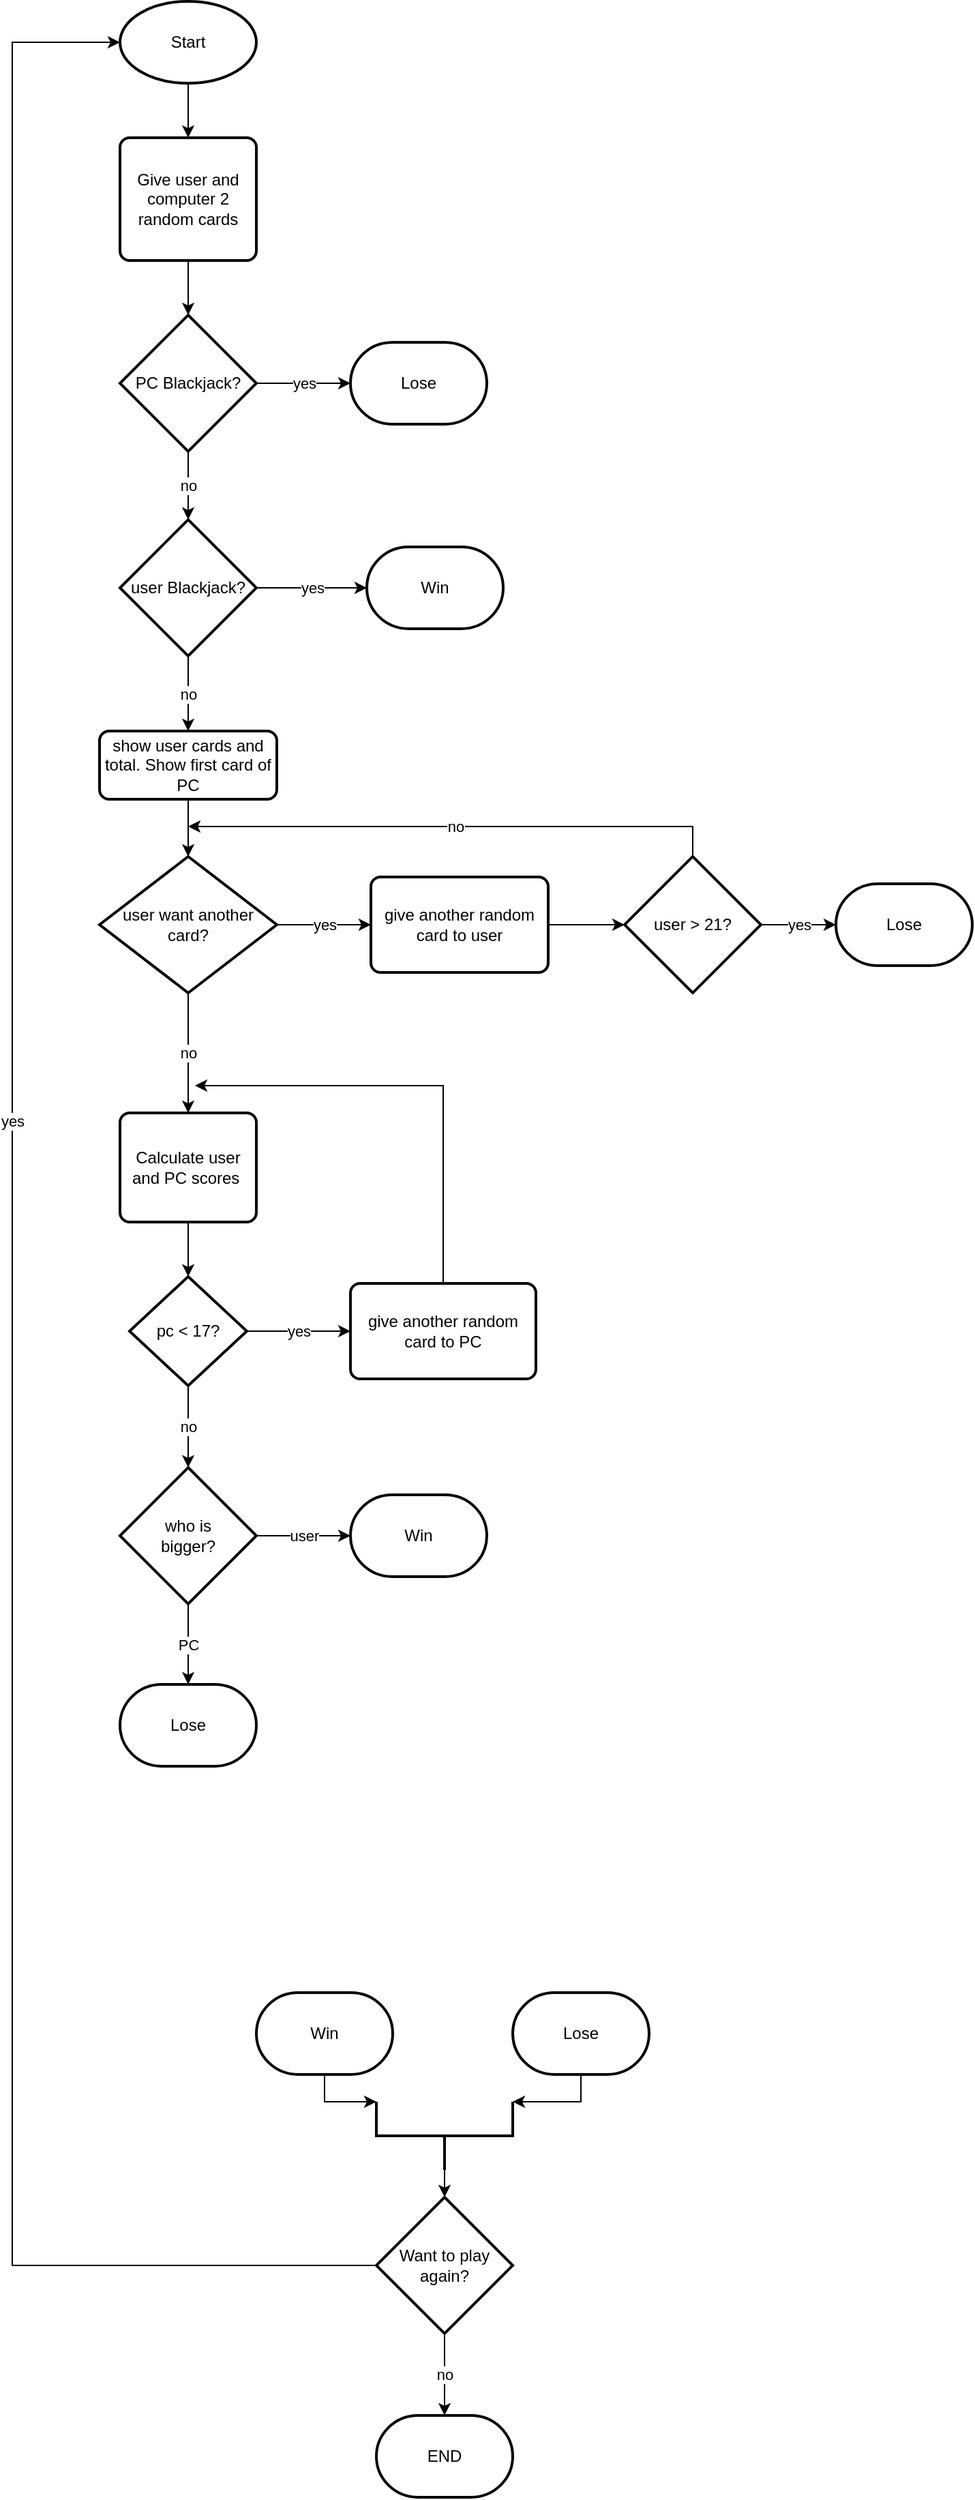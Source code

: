 <mxfile>
    <diagram id="im0muWC9n7wGWK9ruEcm" name="Page-1">
        <mxGraphModel dx="771" dy="734" grid="1" gridSize="10" guides="1" tooltips="1" connect="1" arrows="1" fold="1" page="1" pageScale="1" pageWidth="827" pageHeight="1169" math="0" shadow="0">
            <root>
                <mxCell id="0"/>
                <mxCell id="1" parent="0"/>
                <mxCell id="ZJ2TVZIrwNjvePDaw6U7-8" value="" style="edgeStyle=orthogonalEdgeStyle;rounded=0;orthogonalLoop=1;jettySize=auto;html=1;" parent="1" source="ZJ2TVZIrwNjvePDaw6U7-6" target="ZJ2TVZIrwNjvePDaw6U7-7" edge="1">
                    <mxGeometry relative="1" as="geometry"/>
                </mxCell>
                <mxCell id="ZJ2TVZIrwNjvePDaw6U7-6" value="Start" style="strokeWidth=2;html=1;shape=mxgraph.flowchart.start_1;whiteSpace=wrap;" parent="1" vertex="1">
                    <mxGeometry x="109" y="50" width="100" height="60" as="geometry"/>
                </mxCell>
                <mxCell id="2" value="" style="edgeStyle=orthogonalEdgeStyle;rounded=0;orthogonalLoop=1;jettySize=auto;html=1;" edge="1" parent="1" source="ZJ2TVZIrwNjvePDaw6U7-7" target="ZJ2TVZIrwNjvePDaw6U7-9">
                    <mxGeometry relative="1" as="geometry"/>
                </mxCell>
                <mxCell id="ZJ2TVZIrwNjvePDaw6U7-7" value="Give user and computer 2 random cards" style="rounded=1;whiteSpace=wrap;html=1;absoluteArcSize=1;arcSize=14;strokeWidth=2;" parent="1" vertex="1">
                    <mxGeometry x="109" y="150" width="100" height="90" as="geometry"/>
                </mxCell>
                <mxCell id="ZJ2TVZIrwNjvePDaw6U7-20" value="yes" style="edgeStyle=orthogonalEdgeStyle;rounded=0;orthogonalLoop=1;jettySize=auto;html=1;" parent="1" source="ZJ2TVZIrwNjvePDaw6U7-9" target="ZJ2TVZIrwNjvePDaw6U7-14" edge="1">
                    <mxGeometry relative="1" as="geometry"/>
                </mxCell>
                <mxCell id="6" value="no" style="edgeStyle=orthogonalEdgeStyle;rounded=0;orthogonalLoop=1;jettySize=auto;html=1;" edge="1" parent="1" source="ZJ2TVZIrwNjvePDaw6U7-9" target="3">
                    <mxGeometry relative="1" as="geometry"/>
                </mxCell>
                <mxCell id="ZJ2TVZIrwNjvePDaw6U7-9" value="PC Blackjack?" style="strokeWidth=2;html=1;shape=mxgraph.flowchart.decision;whiteSpace=wrap;" parent="1" vertex="1">
                    <mxGeometry x="109" y="280" width="100" height="100" as="geometry"/>
                </mxCell>
                <mxCell id="ZJ2TVZIrwNjvePDaw6U7-13" value="Win" style="strokeWidth=2;html=1;shape=mxgraph.flowchart.terminator;whiteSpace=wrap;" parent="1" vertex="1">
                    <mxGeometry x="290" y="450" width="100" height="60" as="geometry"/>
                </mxCell>
                <mxCell id="ZJ2TVZIrwNjvePDaw6U7-14" value="Lose" style="strokeWidth=2;html=1;shape=mxgraph.flowchart.terminator;whiteSpace=wrap;" parent="1" vertex="1">
                    <mxGeometry x="278" y="300" width="100" height="60" as="geometry"/>
                </mxCell>
                <mxCell id="ZJ2TVZIrwNjvePDaw6U7-51" value="" style="edgeStyle=orthogonalEdgeStyle;rounded=0;orthogonalLoop=1;jettySize=auto;html=1;" parent="1" source="ZJ2TVZIrwNjvePDaw6U7-22" target="ZJ2TVZIrwNjvePDaw6U7-49" edge="1">
                    <mxGeometry relative="1" as="geometry"/>
                </mxCell>
                <mxCell id="ZJ2TVZIrwNjvePDaw6U7-22" value="Calculate user and PC scores&amp;nbsp;" style="rounded=1;whiteSpace=wrap;html=1;absoluteArcSize=1;arcSize=14;strokeWidth=2;" parent="1" vertex="1">
                    <mxGeometry x="109" y="865" width="100" height="80" as="geometry"/>
                </mxCell>
                <mxCell id="ZJ2TVZIrwNjvePDaw6U7-41" value="" style="edgeStyle=orthogonalEdgeStyle;rounded=0;orthogonalLoop=1;jettySize=auto;html=1;" parent="1" source="ZJ2TVZIrwNjvePDaw6U7-36" target="ZJ2TVZIrwNjvePDaw6U7-38" edge="1">
                    <mxGeometry relative="1" as="geometry"/>
                </mxCell>
                <mxCell id="ZJ2TVZIrwNjvePDaw6U7-36" value="show user cards and total. Show first card of PC" style="rounded=1;whiteSpace=wrap;html=1;absoluteArcSize=1;arcSize=14;strokeWidth=2;" parent="1" vertex="1">
                    <mxGeometry x="94" y="585" width="130" height="50" as="geometry"/>
                </mxCell>
                <mxCell id="ZJ2TVZIrwNjvePDaw6U7-40" value="yes" style="edgeStyle=orthogonalEdgeStyle;rounded=0;orthogonalLoop=1;jettySize=auto;html=1;" parent="1" source="ZJ2TVZIrwNjvePDaw6U7-38" target="ZJ2TVZIrwNjvePDaw6U7-39" edge="1">
                    <mxGeometry relative="1" as="geometry"/>
                </mxCell>
                <mxCell id="ZJ2TVZIrwNjvePDaw6U7-48" value="no" style="edgeStyle=orthogonalEdgeStyle;rounded=0;orthogonalLoop=1;jettySize=auto;html=1;" parent="1" source="ZJ2TVZIrwNjvePDaw6U7-38" target="ZJ2TVZIrwNjvePDaw6U7-22" edge="1">
                    <mxGeometry relative="1" as="geometry"/>
                </mxCell>
                <mxCell id="ZJ2TVZIrwNjvePDaw6U7-38" value="user want another card?" style="strokeWidth=2;html=1;shape=mxgraph.flowchart.decision;whiteSpace=wrap;" parent="1" vertex="1">
                    <mxGeometry x="94" y="677" width="130" height="100" as="geometry"/>
                </mxCell>
                <mxCell id="ZJ2TVZIrwNjvePDaw6U7-44" value="" style="edgeStyle=orthogonalEdgeStyle;rounded=0;orthogonalLoop=1;jettySize=auto;html=1;" parent="1" source="ZJ2TVZIrwNjvePDaw6U7-39" target="ZJ2TVZIrwNjvePDaw6U7-43" edge="1">
                    <mxGeometry relative="1" as="geometry"/>
                </mxCell>
                <mxCell id="ZJ2TVZIrwNjvePDaw6U7-39" value="give another random card to user" style="rounded=1;whiteSpace=wrap;html=1;absoluteArcSize=1;arcSize=14;strokeWidth=2;" parent="1" vertex="1">
                    <mxGeometry x="293" y="692" width="130" height="70" as="geometry"/>
                </mxCell>
                <mxCell id="ZJ2TVZIrwNjvePDaw6U7-45" value="no" style="edgeStyle=orthogonalEdgeStyle;rounded=0;orthogonalLoop=1;jettySize=auto;html=1;exitX=0.5;exitY=0;exitDx=0;exitDy=0;exitPerimeter=0;" parent="1" source="ZJ2TVZIrwNjvePDaw6U7-43" edge="1">
                    <mxGeometry relative="1" as="geometry">
                        <mxPoint x="159" y="655" as="targetPoint"/>
                        <Array as="points">
                            <mxPoint x="529" y="655"/>
                        </Array>
                    </mxGeometry>
                </mxCell>
                <mxCell id="ZJ2TVZIrwNjvePDaw6U7-47" value="yes" style="edgeStyle=orthogonalEdgeStyle;rounded=0;orthogonalLoop=1;jettySize=auto;html=1;" parent="1" source="ZJ2TVZIrwNjvePDaw6U7-43" target="ZJ2TVZIrwNjvePDaw6U7-46" edge="1">
                    <mxGeometry relative="1" as="geometry"/>
                </mxCell>
                <mxCell id="ZJ2TVZIrwNjvePDaw6U7-43" value="user &amp;gt; 21?" style="strokeWidth=2;html=1;shape=mxgraph.flowchart.decision;whiteSpace=wrap;" parent="1" vertex="1">
                    <mxGeometry x="479" y="677" width="100" height="100" as="geometry"/>
                </mxCell>
                <mxCell id="ZJ2TVZIrwNjvePDaw6U7-46" value="Lose" style="strokeWidth=2;html=1;shape=mxgraph.flowchart.terminator;whiteSpace=wrap;" parent="1" vertex="1">
                    <mxGeometry x="634" y="697" width="100" height="60" as="geometry"/>
                </mxCell>
                <mxCell id="ZJ2TVZIrwNjvePDaw6U7-53" value="yes" style="edgeStyle=orthogonalEdgeStyle;rounded=0;orthogonalLoop=1;jettySize=auto;html=1;" parent="1" source="ZJ2TVZIrwNjvePDaw6U7-49" target="ZJ2TVZIrwNjvePDaw6U7-52" edge="1">
                    <mxGeometry relative="1" as="geometry"/>
                </mxCell>
                <mxCell id="ZJ2TVZIrwNjvePDaw6U7-56" value="no" style="edgeStyle=orthogonalEdgeStyle;rounded=0;orthogonalLoop=1;jettySize=auto;html=1;" parent="1" source="ZJ2TVZIrwNjvePDaw6U7-49" target="ZJ2TVZIrwNjvePDaw6U7-55" edge="1">
                    <mxGeometry relative="1" as="geometry"/>
                </mxCell>
                <mxCell id="ZJ2TVZIrwNjvePDaw6U7-49" value="pc &amp;lt; 17?" style="strokeWidth=2;html=1;shape=mxgraph.flowchart.decision;whiteSpace=wrap;" parent="1" vertex="1">
                    <mxGeometry x="116" y="985" width="86" height="80" as="geometry"/>
                </mxCell>
                <mxCell id="ZJ2TVZIrwNjvePDaw6U7-54" style="edgeStyle=orthogonalEdgeStyle;rounded=0;orthogonalLoop=1;jettySize=auto;html=1;exitX=0.5;exitY=0;exitDx=0;exitDy=0;" parent="1" source="ZJ2TVZIrwNjvePDaw6U7-52" edge="1">
                    <mxGeometry relative="1" as="geometry">
                        <mxPoint x="164" y="845" as="targetPoint"/>
                        <Array as="points">
                            <mxPoint x="346" y="845"/>
                        </Array>
                    </mxGeometry>
                </mxCell>
                <mxCell id="ZJ2TVZIrwNjvePDaw6U7-52" value="give another random card to PC" style="rounded=1;whiteSpace=wrap;html=1;absoluteArcSize=1;arcSize=14;strokeWidth=2;" parent="1" vertex="1">
                    <mxGeometry x="278" y="990" width="136" height="70" as="geometry"/>
                </mxCell>
                <mxCell id="ZJ2TVZIrwNjvePDaw6U7-59" value="user" style="edgeStyle=orthogonalEdgeStyle;rounded=0;orthogonalLoop=1;jettySize=auto;html=1;" parent="1" source="ZJ2TVZIrwNjvePDaw6U7-55" target="ZJ2TVZIrwNjvePDaw6U7-58" edge="1">
                    <mxGeometry relative="1" as="geometry"/>
                </mxCell>
                <mxCell id="ZJ2TVZIrwNjvePDaw6U7-61" value="PC" style="edgeStyle=orthogonalEdgeStyle;rounded=0;orthogonalLoop=1;jettySize=auto;html=1;" parent="1" source="ZJ2TVZIrwNjvePDaw6U7-55" target="ZJ2TVZIrwNjvePDaw6U7-60" edge="1">
                    <mxGeometry relative="1" as="geometry"/>
                </mxCell>
                <mxCell id="ZJ2TVZIrwNjvePDaw6U7-55" value="who is&lt;br&gt;bigger?" style="strokeWidth=2;html=1;shape=mxgraph.flowchart.decision;whiteSpace=wrap;" parent="1" vertex="1">
                    <mxGeometry x="109" y="1125" width="100" height="100" as="geometry"/>
                </mxCell>
                <mxCell id="ZJ2TVZIrwNjvePDaw6U7-58" value="Win" style="strokeWidth=2;html=1;shape=mxgraph.flowchart.terminator;whiteSpace=wrap;" parent="1" vertex="1">
                    <mxGeometry x="278" y="1145" width="100" height="60" as="geometry"/>
                </mxCell>
                <mxCell id="ZJ2TVZIrwNjvePDaw6U7-60" value="Lose" style="strokeWidth=2;html=1;shape=mxgraph.flowchart.terminator;whiteSpace=wrap;" parent="1" vertex="1">
                    <mxGeometry x="109" y="1284" width="100" height="60" as="geometry"/>
                </mxCell>
                <mxCell id="ZJ2TVZIrwNjvePDaw6U7-66" value="no" style="edgeStyle=orthogonalEdgeStyle;rounded=0;orthogonalLoop=1;jettySize=auto;html=1;exitX=0.5;exitY=1;exitDx=0;exitDy=0;exitPerimeter=0;" parent="1" source="ZJ2TVZIrwNjvePDaw6U7-62" target="ZJ2TVZIrwNjvePDaw6U7-65" edge="1">
                    <mxGeometry relative="1" as="geometry"/>
                </mxCell>
                <mxCell id="ZJ2TVZIrwNjvePDaw6U7-71" value="yes" style="edgeStyle=orthogonalEdgeStyle;rounded=0;orthogonalLoop=1;jettySize=auto;html=1;entryX=0;entryY=0.5;entryDx=0;entryDy=0;entryPerimeter=0;exitX=0;exitY=0.5;exitDx=0;exitDy=0;exitPerimeter=0;" parent="1" source="ZJ2TVZIrwNjvePDaw6U7-62" edge="1" target="ZJ2TVZIrwNjvePDaw6U7-6">
                    <mxGeometry x="0.12" relative="1" as="geometry">
                        <mxPoint x="30" y="130" as="targetPoint"/>
                        <mxPoint x="290" y="1600" as="sourcePoint"/>
                        <Array as="points">
                            <mxPoint x="30" y="1710"/>
                            <mxPoint x="30" y="80"/>
                        </Array>
                        <mxPoint as="offset"/>
                    </mxGeometry>
                </mxCell>
                <mxCell id="ZJ2TVZIrwNjvePDaw6U7-62" value="Want to play again?" style="strokeWidth=2;html=1;shape=mxgraph.flowchart.decision;whiteSpace=wrap;" parent="1" vertex="1">
                    <mxGeometry x="297" y="1660" width="100" height="100" as="geometry"/>
                </mxCell>
                <mxCell id="ZJ2TVZIrwNjvePDaw6U7-65" value="END" style="strokeWidth=2;html=1;shape=mxgraph.flowchart.terminator;whiteSpace=wrap;" parent="1" vertex="1">
                    <mxGeometry x="297" y="1820" width="100" height="60" as="geometry"/>
                </mxCell>
                <mxCell id="5" value="yes" style="edgeStyle=orthogonalEdgeStyle;rounded=0;orthogonalLoop=1;jettySize=auto;html=1;" edge="1" parent="1" source="3" target="ZJ2TVZIrwNjvePDaw6U7-13">
                    <mxGeometry relative="1" as="geometry"/>
                </mxCell>
                <mxCell id="7" value="no" style="edgeStyle=orthogonalEdgeStyle;rounded=0;orthogonalLoop=1;jettySize=auto;html=1;" edge="1" parent="1" source="3" target="ZJ2TVZIrwNjvePDaw6U7-36">
                    <mxGeometry relative="1" as="geometry"/>
                </mxCell>
                <mxCell id="3" value="user Blackjack?" style="strokeWidth=2;html=1;shape=mxgraph.flowchart.decision;whiteSpace=wrap;" vertex="1" parent="1">
                    <mxGeometry x="109" y="430" width="100" height="100" as="geometry"/>
                </mxCell>
                <mxCell id="11" value="" style="edgeStyle=orthogonalEdgeStyle;rounded=0;orthogonalLoop=1;jettySize=auto;html=1;entryX=1;entryY=0;entryDx=0;entryDy=0;entryPerimeter=0;" edge="1" parent="1" source="8" target="9">
                    <mxGeometry relative="1" as="geometry"/>
                </mxCell>
                <mxCell id="8" value="Win" style="strokeWidth=2;html=1;shape=mxgraph.flowchart.terminator;whiteSpace=wrap;" vertex="1" parent="1">
                    <mxGeometry x="209" y="1510" width="100" height="60" as="geometry"/>
                </mxCell>
                <mxCell id="10" value="" style="edgeStyle=orthogonalEdgeStyle;rounded=0;orthogonalLoop=1;jettySize=auto;html=1;" edge="1" parent="1" source="9" target="ZJ2TVZIrwNjvePDaw6U7-62">
                    <mxGeometry relative="1" as="geometry"/>
                </mxCell>
                <mxCell id="9" value="" style="strokeWidth=2;html=1;shape=mxgraph.flowchart.annotation_2;align=left;labelPosition=right;pointerEvents=1;direction=north;" vertex="1" parent="1">
                    <mxGeometry x="297" y="1590" width="100" height="50" as="geometry"/>
                </mxCell>
                <mxCell id="13" value="" style="edgeStyle=orthogonalEdgeStyle;rounded=0;orthogonalLoop=1;jettySize=auto;html=1;entryX=1;entryY=1;entryDx=0;entryDy=0;entryPerimeter=0;exitX=0.5;exitY=1;exitDx=0;exitDy=0;exitPerimeter=0;" edge="1" parent="1" source="12" target="9">
                    <mxGeometry relative="1" as="geometry">
                        <Array as="points">
                            <mxPoint x="447" y="1590"/>
                        </Array>
                    </mxGeometry>
                </mxCell>
                <mxCell id="12" value="Lose" style="strokeWidth=2;html=1;shape=mxgraph.flowchart.terminator;whiteSpace=wrap;" vertex="1" parent="1">
                    <mxGeometry x="397" y="1510" width="100" height="60" as="geometry"/>
                </mxCell>
            </root>
        </mxGraphModel>
    </diagram>
</mxfile>